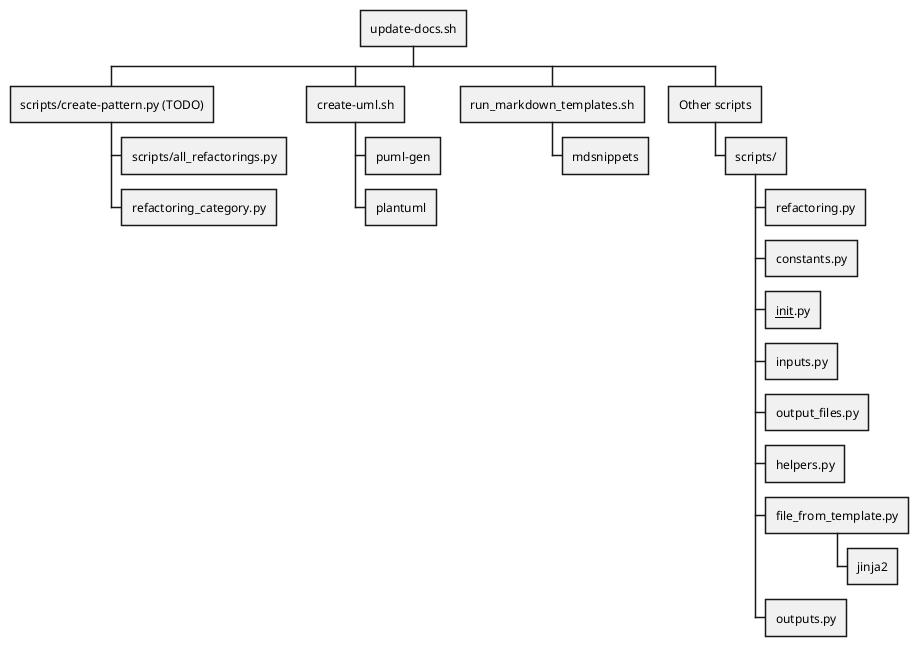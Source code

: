 @startwbs

* update-docs.sh
** scripts/create-pattern.py (TODO)
*** scripts/all_refactorings.py
*** refactoring_category.py
** create-uml.sh
*** puml-gen
*** plantuml
** run_markdown_templates.sh
*** mdsnippets
** Other scripts
*** scripts/
**** refactoring.py
**** constants.py
**** __init__.py
**** inputs.py
**** output_files.py
**** helpers.py
**** file_from_template.py
***** jinja2
**** outputs.py

@endwbs
